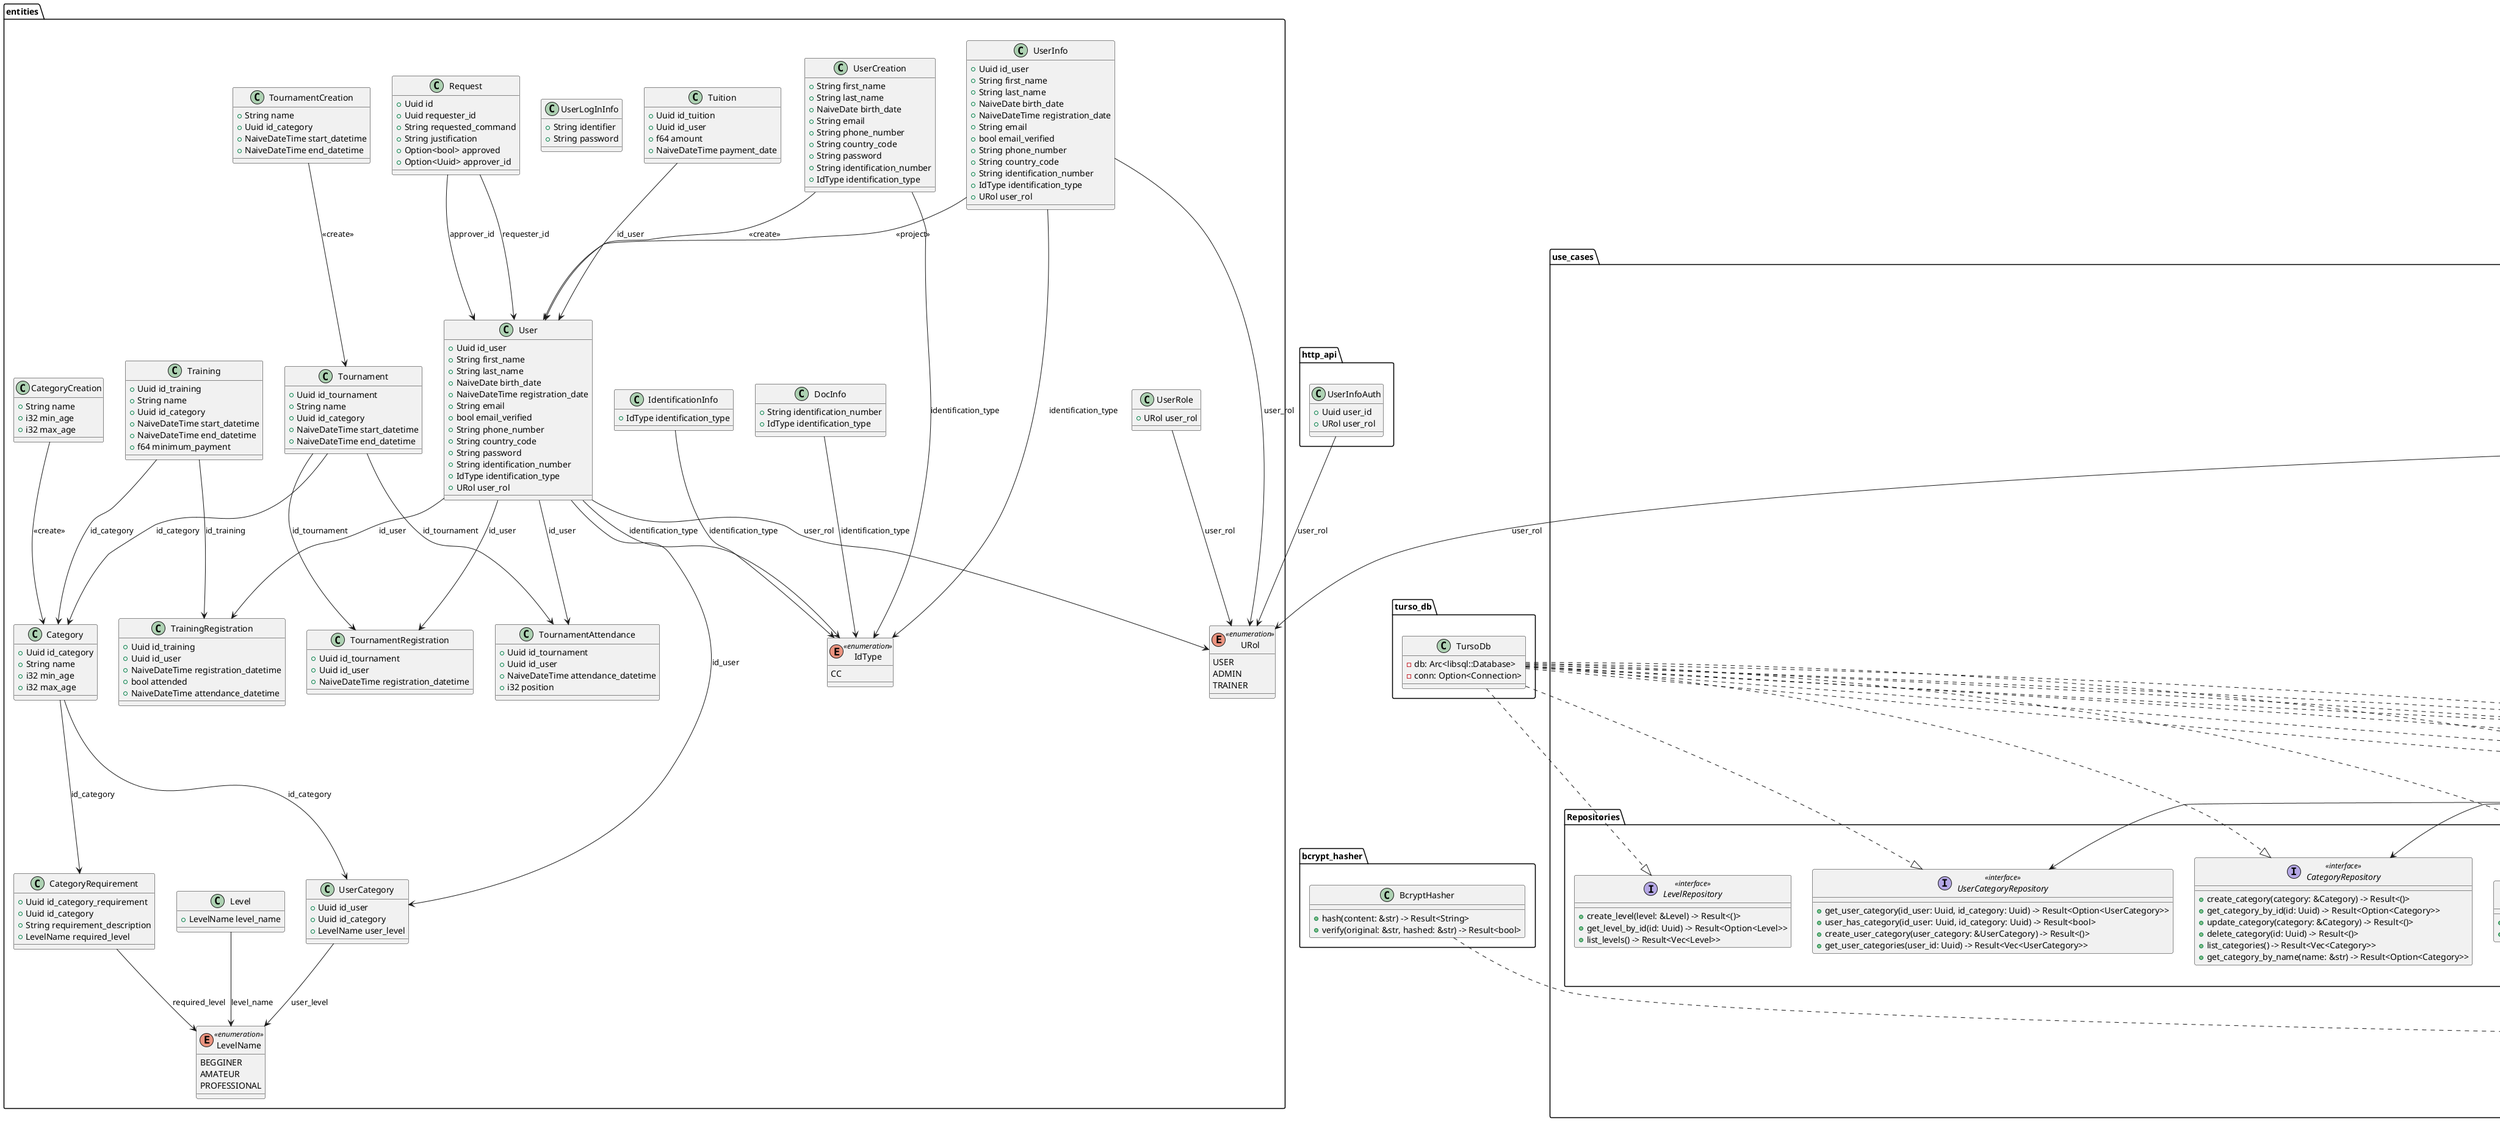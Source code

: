 @startuml

' Layer: Entities (entities crate)
package "entities" {
  ' Entities
  class Category {
    +Uuid id_category
    +String name
    +i32 min_age
    +i32 max_age
  }
  
  class CategoryCreation {
    +String name
    +i32 min_age
    +i32 max_age
  }
  
  class Level {
    +LevelName level_name
  }
  
  class CategoryRequirement {
    +Uuid id_category_requirement
    +Uuid id_category
    +String requirement_description
    +LevelName required_level
  }
  
  class Tournament {
    +Uuid id_tournament
    +String name
    +Uuid id_category
    +NaiveDateTime start_datetime
    +NaiveDateTime end_datetime
  }
  
  class TournamentCreation {
    +String name
    +Uuid id_category
    +NaiveDateTime start_datetime
    +NaiveDateTime end_datetime
  }
  
  class TournamentRegistration {
    +Uuid id_tournament
    +Uuid id_user
    +NaiveDateTime registration_datetime
  }
  
  class TournamentAttendance {
    +Uuid id_tournament
    +Uuid id_user
    +NaiveDateTime attendance_datetime
    +i32 position
  }
  
  class User {
    +Uuid id_user
    +String first_name
    +String last_name
    +NaiveDate birth_date
    +NaiveDateTime registration_date
    +String email
    +bool email_verified
    +String phone_number
    +String country_code
    +String password
    +String identification_number
    +IdType identification_type
    +URol user_rol
  }
  
  class UserInfo {
    +Uuid id_user
    +String first_name
    +String last_name
    +NaiveDate birth_date
    +NaiveDateTime registration_date
    +String email
    +bool email_verified
    +String phone_number
    +String country_code
    +String identification_number
    +IdType identification_type
    +URol user_rol
  }
  
  class UserCreation {
    +String first_name
    +String last_name
    +NaiveDate birth_date
    +String email
    +String phone_number
    +String country_code
    +String password
    +String identification_number
    +IdType identification_type
  }
  
  class UserLogInInfo {
    +String identifier
    +String password
  }
  
  class DocInfo {
    +String identification_number
    +IdType identification_type
  }
  
  class UserRole {
    +URol user_rol
  }
  
  class IdentificationInfo {
    +IdType identification_type
  }
  
  class UserCategory {
    +Uuid id_user
    +Uuid id_category
    +LevelName user_level
  }
  
  class Training {
    +Uuid id_training
    +String name
    +Uuid id_category
    +NaiveDateTime start_datetime
    +NaiveDateTime end_datetime
    +f64 minimum_payment
  }
  
  class TrainingRegistration {
    +Uuid id_training
    +Uuid id_user
    +NaiveDateTime registration_datetime
    +bool attended
    +NaiveDateTime attendance_datetime
  }
  
  class Tuition {
    +Uuid id_tuition
    +Uuid id_user
    +f64 amount
    +NaiveDateTime payment_date
  }
  
  class Request {
    +Uuid id
    +Uuid requester_id
    +String requested_command
    +String justification
    +Option<bool> approved
    +Option<Uuid> approver_id
  }
  
  ' Enums
  enum LevelName <<enumeration>> {
    BEGGINER
    AMATEUR
    PROFESSIONAL
  }
  
  enum IdType <<enumeration>> {
    CC
  }
  
  enum URol <<enumeration>> {
    USER
    ADMIN
    TRAINER
  }
}

' Layer: Repositories (use_cases and turso_db crates)
package "use_cases" {
  package "Repositories" {
    interface CategoryRepository <<interface>> {
      +create_category(category: &Category) -> Result<()>
      +get_category_by_id(id: Uuid) -> Result<Option<Category>>
      +update_category(category: &Category) -> Result<()>
      +delete_category(id: Uuid) -> Result<()>
      +list_categories() -> Result<Vec<Category>>
      +get_category_by_name(name: &str) -> Result<Option<Category>>
    }
    
    interface CategoryRequirementRepository <<interface>> {
      +create_category_requirement(requirement: &CategoryRequirement) -> Result<()>
      +get_category_requirements(category_id: Uuid) -> Result<Vec<CategoryRequirement>>
    }
    
    interface UserCategoryRepository <<interface>> {
      +get_user_category(id_user: Uuid, id_category: Uuid) -> Result<Option<UserCategory>>
      +user_has_category(id_user: Uuid, id_category: Uuid) -> Result<bool>
      +create_user_category(user_category: &UserCategory) -> Result<()>
      +get_user_categories(user_id: Uuid) -> Result<Vec<UserCategory>>
    }
    
    interface LevelRepository <<interface>> {
      +create_level(level: &Level) -> Result<()>
      +get_level_by_id(id: Uuid) -> Result<Option<Level>>
      +list_levels() -> Result<Vec<Level>>
    }
    
    interface UserRepository <<interface>> {
      +create_user(user: &User) -> Result<()>
      +get_user_by_id(id: Uuid) -> Result<Option<User>>
      +get_user_id_by_email(email: &str) -> Result<Option<Uuid>>
      +get_user_id_by_phone(phone_number: &str) -> Result<Option<Uuid>>
      +get_user_id_by_identification(identification_number: &str, identification_type: &IdType) -> Result<Option<Uuid>>
      +update_user(user: &User) -> Result<()>
      +delete_user(id: Uuid) -> Result<()>
      +list_users() -> Result<Vec<User>>
    }
    
    interface TournamentRepository <<interface>> {
      +create_tournament(tournament: &Tournament) -> Result<()>
      +get_tournament_by_id(id: Uuid) -> Result<Option<Tournament>>
      +update_tournament(tournament: &Tournament) -> Result<()>
      +delete_tournament(id: Uuid) -> Result<()>
      +list_tournaments() -> Result<Vec<Tournament>>
    }
    
    interface TournamentRegistrationRepository <<interface>> {
      +register_user_for_tournament(registration: &TournamentRegistration) -> Result<()>
      +get_tournament_registrations(tournament_id: Uuid) -> Result<Vec<TournamentRegistration>>
    }
    
    interface TournamentAttendanceRepository <<interface>> {
      +record_tournament_attendance(attendance: &TournamentAttendance) -> Result<()>
      +get_tournament_attendance(tournament_id: Uuid) -> Result<Vec<TournamentAttendance>>
      +update_tournament_position(tournament_id: Uuid, user_id: Uuid, position: i32) -> Result<()>
    }
    
    interface TrainingRepository <<interface>> {
      +create_training(training: &Training) -> Result<()>
      +get_training_by_id(id: Uuid) -> Result<Option<Training>>
      +update_training(training: &Training) -> Result<()>
      +delete_training(id: Uuid) -> Result<()>
      +list_trainings() -> Result<Vec<Training>>
    }
    
    interface TrainingRegistrationRepository <<interface>> {
      +register_user_for_training(registration: &TrainingRegistration) -> Result<()>
      +get_training_registrations(training_id: Uuid) -> Result<Vec<TrainingRegistration>>
      +mark_training_attendance(training_id: Uuid, user_id: Uuid, attended: bool) -> Result<()>
    }
    
    interface TuitionRepository <<interface>> {
      +record_tuition_payment(tuition: &Tuition) -> Result<()>
      +get_tuition_by_id(id: Uuid) -> Result<Option<Tuition>>
      +list_tuition_payments_for_user(user_id: Uuid) -> Result<Vec<Tuition>>
      +list_all_tuition_payments() -> Result<Vec<Tuition>>
      +has_active_tuition(user_id: Uuid) -> Result<bool>
    }
    
    interface RequestRepository <<interface>> {
      +create_request(request: &Request) -> Result<()>
      +get_request_by_id(id: Uuid) -> Result<Option<Request>>
      +update_request(request: &Request) -> Result<()>
      +list_requests() -> Result<Vec<Request>>
      +list_requests_by_user(user_id: Uuid) -> Result<Vec<Request>>
    }
  }
}

package "turso_db" {
  class TursoDb {
    -db: Arc<libsql::Database>
    -conn: Option<Connection>
  }
}

' Layer: Use Cases (use_cases crate)
package "use_cases" {
  package "UseCases" {
    class CategoryService {
      -category_repo: Arc<dyn CategoryRepository>
      -requirement_repo: Arc<dyn CategoryRequirementRepository>
      -user_category_repo: Arc<dyn UserCategoryRepository>
      -user_service: UserService
      +new(category_repo: Arc<dyn CategoryRepository>, requirement_repo: Arc<dyn CategoryRequirementRepository>, user_category_repo: Arc<dyn UserCategoryRepository>, user_service: UserService) -> Self
      +delete_category(id: Uuid) -> Result<()>
      +update_category(category: &Category) -> Result<()>
      +get_category_by_id(id: Uuid) -> Result<Category>
      +get_all_categories() -> Result<Vec<Category>>
      +add_category(category: Category) -> Result<()>
      +add_category_requirement(category_req: &CategoryRequirement) -> Result<()>
      +get_category_requirements(category_id: Uuid) -> Result<Vec<CategoryRequirement>>
      +get_user_category(user_id: Uuid, category_id: Uuid) -> Result<Option<UserCategory>>
      +user_has_category(user_id: Uuid, category_id: Uuid) -> Result<bool>
      +get_user_categories(user_id: Uuid) -> Result<Vec<UserCategory>>
      +add_user_to_category(user_id: Uuid, category_id: Uuid) -> Result<()>
    }
    
    interface PasswordHasher <<interface>> {
      +hash(content: &str) -> Result<String>
      +verify(original: &str, hashed: &str) -> Result<bool>
    }
    
    class UserService {
      -user_repo: Arc<dyn UserRepository>
      -password_hasher: Arc<dyn PasswordHasher>
      +new(user_repo: Arc<dyn UserRepository>, password_hasher: Arc<dyn PasswordHasher>) -> Self
      +register_user(user_creation: UserCreation) -> Result<()>
      +get_all_users() -> Result<Vec<UserInfo>>
      +get_user_by_id(user_id: Uuid) -> Result<UserInfo>
      +log_in_user(user_log_in_info: &UserLogInInfo) -> Result<LogInResponse>
    }
    
    class LogInResponse {
      +Uuid user_id
      +URol user_rol
    }
    
    class EmailIdentifier {
      -repo: Arc<dyn UserRepository>
      -next: Option<Arc<dyn Identifier>>
      +new(repo: Arc<dyn UserRepository>, next: Option<Arc<dyn Identifier>>) -> Self
      +identify(identifier: &str) -> Result<Uuid>
      +next(next: Arc<dyn Identifier>)
    }
    
    class PhoneIdentifier {
      -repo: Arc<dyn UserRepository>
      -next: Option<Arc<dyn Identifier>>
      +new(repo: Arc<dyn UserRepository>, next: Option<Arc<dyn Identifier>>) -> Self
      +identify(identifier: &str) -> Result<Uuid>
      +next(next: Arc<dyn Identifier>)
    }
    
    interface Identifier <<interface>> {
      +identify(identifier: &str) -> Result<Uuid>
      +next(next: Arc<dyn Identifier>)
    }
    
    class TournamentService {
      -tournament_repo: Arc<dyn TournamentRepository>
      -registration_repo: Arc<dyn TournamentRegistrationRepository>
      -attendance_repo: Arc<dyn TournamentAttendanceRepository>
      -category_service: CategoryService
      +new(tournament_repo: Arc<dyn TournamentRepository>, registration_repo: Arc<dyn TournamentRegistrationRepository>, attendance_repo: Arc<dyn TournamentAttendanceRepository>, category_service: CategoryService) -> Self
      +create_tournament(tournament: TournamentCreation) -> Result<()>
      +get_tournament(id: Uuid) -> Result<Tournament>
      +update_tournament(tournament: Tournament) -> Result<()>
      +delete_tournament(id: Uuid) -> Result<()>
      +list_tournaments() -> Result<Vec<Tournament>>
      +register_user(registration: TournamentRegistration) -> Result<()>
      +record_attendance(attendance: TournamentAttendance) -> Result<()>
      +update_position(tournament_id: Uuid, user_id: Uuid, position: i32) -> Result<()>
      +get_eligible_tournaments(user_id: Uuid) -> Result<Vec<Tournament>>
    }
    
    class TrainingService {
      -training_repo: Arc<dyn TrainingRepository>
      -registration_repo: Arc<dyn TrainingRegistrationRepository>
      -category_service: CategoryService
      +new(training_repo: Arc<dyn TrainingRepository>, registration_repo: Arc<dyn TrainingRegistrationRepository>, category_service: CategoryService) -> Self
      +create_training(training: &Training) -> Result<()>
      +get_training(id: Uuid) -> Result<Training>
      +update_training(training: &Training) -> Result<()>
      +delete_training(id: Uuid) -> Result<()>
      +list_trainings() -> Result<Vec<Training>>
      +register_user(registration: TrainingRegistration) -> Result<()>
      +mark_attendance(training_id: Uuid, user_id: Uuid, attended: bool) -> Result<()>
      +get_eligible_trainings(user_id: Uuid) -> Result<Vec<Training>>
    }
    
    class TuitionService {
      -tuition_repo: Arc<dyn TuitionRepository>
      +new(tuition_repo: Arc<dyn TuitionRepository>) -> Self
      +pay_tuition(user_id: Uuid, amount: f64) -> Result<()>
      +has_active_tuition(user_id: Uuid) -> Result<bool>
      +get_user_tuitions(user_id: Uuid) -> Result<Vec<Tuition>>
      +get_all_tuitions() -> Result<Vec<Tuition>>
    }
    
    class RequestService {
      -request_repo: Arc<dyn RequestRepository>
      +new(request_repo: Arc<dyn RequestRepository>) -> Self
      +create_request(requester_id: Uuid, requested_command: String, justification: String) -> Result<()>
      +complete_request(request_id: Uuid, approver_id: Uuid, approved: bool) -> Result<()>
      +list_requests() -> Result<Vec<Request>>
      +list_user_requests(user_id: Uuid) -> Result<Vec<Request>>
      +get_request_by_id(id: Uuid) -> Result<Option<Request>>
    }
  }
}

' Layer: HTTP API (http_api crate)
package "http_api" {
  class UserInfoAuth {
    +Uuid user_id
    +URol user_rol
  }
}

' Layer: Utilities (bcrypt_hasher crate)
package "bcrypt_hasher" {
  class BcryptHasher {
    +hash(content: &str) -> Result<String>
    +verify(original: &str, hashed: &str) -> Result<bool>
  }
}

' Relationships

' Partial Struct Relationships
CategoryCreation --> Category : <<create>>
TournamentCreation --> Tournament : <<create>>
UserCreation --> User : <<create>>
UserInfo --> User : <<project>>

' Enum Relationships
CategoryRequirement --> LevelName : required_level
User --> IdType : identification_type
User --> URol : user_rol
UserCreation --> IdType : identification_type
UserInfo --> IdType : identification_type
UserInfo --> URol : user_rol
UserCategory --> LevelName : user_level
Level --> LevelName : level_name
LogInResponse --> URol : user_rol
UserInfoAuth --> URol : user_rol
DocInfo --> IdType : identification_type
UserRole --> URol : user_rol
IdentificationInfo --> IdType : identification_type

' Entity Associations
Tournament --> Category : id_category
Category --> CategoryRequirement : id_category
User --> UserCategory : id_user
Category --> UserCategory : id_category
Tournament --> TournamentRegistration : id_tournament
User --> TournamentRegistration : id_user
Tournament --> TournamentAttendance : id_tournament
User --> TournamentAttendance : id_user
Training --> Category : id_category
Training --> TrainingRegistration : id_training
User --> TrainingRegistration : id_user
Tuition --> User : id_user
Request --> User : requester_id
Request --> User : approver_id

' Repository Implementations
TursoDb ..|> CategoryRepository
TursoDb ..|> CategoryRequirementRepository
TursoDb ..|> UserCategoryRepository
TursoDb ..|> LevelRepository
TursoDb ..|> UserRepository
TursoDb ..|> TournamentRepository
TursoDb ..|> TournamentRegistrationRepository
TursoDb ..|> TournamentAttendanceRepository
TursoDb ..|> TrainingRepository
TursoDb ..|> TrainingRegistrationRepository
TursoDb ..|> TuitionRepository
TursoDb ..|> RequestRepository

' Service Dependencies
CategoryService --> CategoryRepository : uses
CategoryService --> CategoryRequirementRepository : uses
CategoryService --> UserCategoryRepository : uses
CategoryService --> UserService : uses
UserService --> UserRepository : uses
UserService --> PasswordHasher : uses
TournamentService --> TournamentRepository : uses
TournamentService --> TournamentRegistrationRepository : uses
TournamentService --> TournamentAttendanceRepository : uses
TournamentService --> CategoryService : uses
TrainingService --> TrainingRepository : uses
TrainingService --> TrainingRegistrationRepository : uses
TrainingService --> CategoryService : uses
TuitionService --> TuitionRepository : uses
RequestService --> RequestRepository : uses
EmailIdentifier --> UserRepository : uses
PhoneIdentifier --> UserRepository : uses

' Identifier Relationships
EmailIdentifier ..|> Identifier
PhoneIdentifier ..|> Identifier
PhoneIdentifier --> EmailIdentifier : next

' Utility Implementations
BcryptHasher ..|> PasswordHasher

@enduml